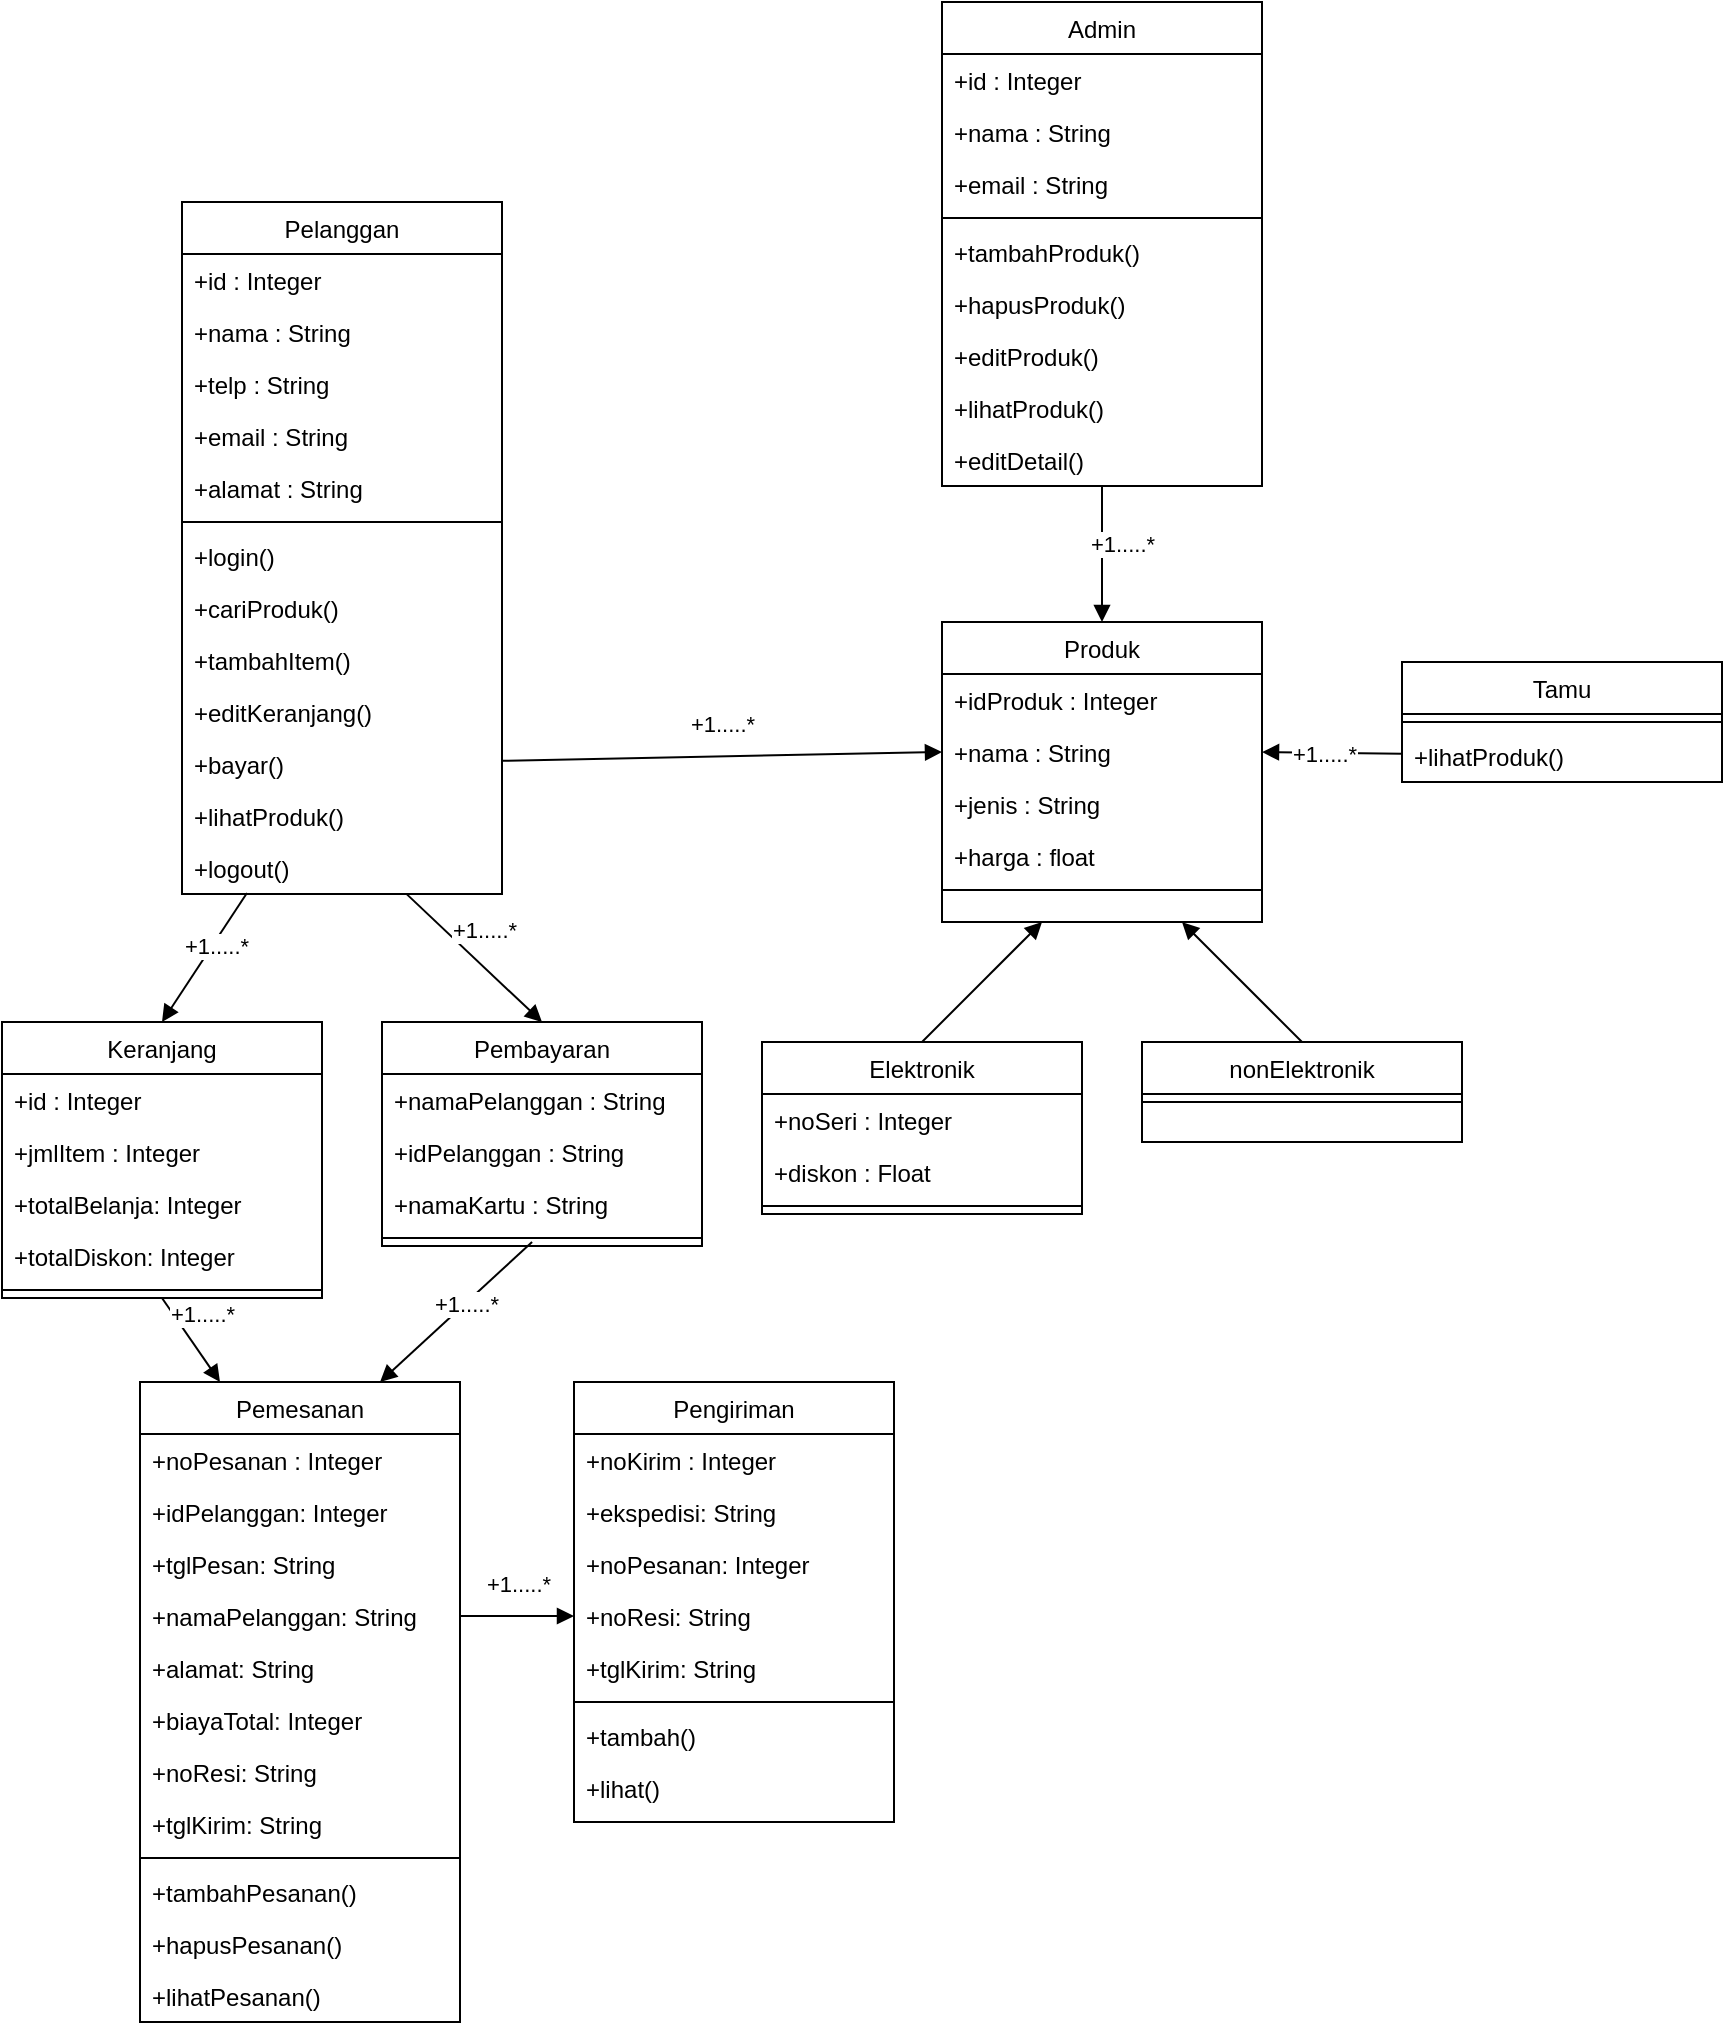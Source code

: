 <mxfile version="16.6.3" type="device"><diagram id="C5RBs43oDa-KdzZeNtuy" name="Page-1"><mxGraphModel dx="1705" dy="800" grid="1" gridSize="10" guides="1" tooltips="1" connect="1" arrows="1" fold="1" page="1" pageScale="1" pageWidth="827" pageHeight="1169" math="0" shadow="0"><root><mxCell id="WIyWlLk6GJQsqaUBKTNV-0"/><mxCell id="WIyWlLk6GJQsqaUBKTNV-1" parent="WIyWlLk6GJQsqaUBKTNV-0"/><mxCell id="zkfFHV4jXpPFQw0GAbJ--17" value="Admin" style="swimlane;fontStyle=0;align=center;verticalAlign=top;childLayout=stackLayout;horizontal=1;startSize=26;horizontalStack=0;resizeParent=1;resizeLast=0;collapsible=1;marginBottom=0;rounded=0;shadow=0;strokeWidth=1;" parent="WIyWlLk6GJQsqaUBKTNV-1" vertex="1"><mxGeometry x="851" y="110" width="160" height="242" as="geometry"><mxRectangle x="550" y="140" width="160" height="26" as="alternateBounds"/></mxGeometry></mxCell><mxCell id="zkfFHV4jXpPFQw0GAbJ--18" value="+id : Integer" style="text;align=left;verticalAlign=top;spacingLeft=4;spacingRight=4;overflow=hidden;rotatable=0;points=[[0,0.5],[1,0.5]];portConstraint=eastwest;" parent="zkfFHV4jXpPFQw0GAbJ--17" vertex="1"><mxGeometry y="26" width="160" height="26" as="geometry"/></mxCell><mxCell id="zkfFHV4jXpPFQw0GAbJ--19" value="+nama : String" style="text;align=left;verticalAlign=top;spacingLeft=4;spacingRight=4;overflow=hidden;rotatable=0;points=[[0,0.5],[1,0.5]];portConstraint=eastwest;rounded=0;shadow=0;html=0;" parent="zkfFHV4jXpPFQw0GAbJ--17" vertex="1"><mxGeometry y="52" width="160" height="26" as="geometry"/></mxCell><mxCell id="zkfFHV4jXpPFQw0GAbJ--20" value="+email : String" style="text;align=left;verticalAlign=top;spacingLeft=4;spacingRight=4;overflow=hidden;rotatable=0;points=[[0,0.5],[1,0.5]];portConstraint=eastwest;rounded=0;shadow=0;html=0;" parent="zkfFHV4jXpPFQw0GAbJ--17" vertex="1"><mxGeometry y="78" width="160" height="26" as="geometry"/></mxCell><mxCell id="zkfFHV4jXpPFQw0GAbJ--23" value="" style="line;html=1;strokeWidth=1;align=left;verticalAlign=middle;spacingTop=-1;spacingLeft=3;spacingRight=3;rotatable=0;labelPosition=right;points=[];portConstraint=eastwest;" parent="zkfFHV4jXpPFQw0GAbJ--17" vertex="1"><mxGeometry y="104" width="160" height="8" as="geometry"/></mxCell><mxCell id="zkfFHV4jXpPFQw0GAbJ--24" value="+tambahProduk()" style="text;align=left;verticalAlign=top;spacingLeft=4;spacingRight=4;overflow=hidden;rotatable=0;points=[[0,0.5],[1,0.5]];portConstraint=eastwest;" parent="zkfFHV4jXpPFQw0GAbJ--17" vertex="1"><mxGeometry y="112" width="160" height="26" as="geometry"/></mxCell><mxCell id="zkfFHV4jXpPFQw0GAbJ--25" value="+hapusProduk()" style="text;align=left;verticalAlign=top;spacingLeft=4;spacingRight=4;overflow=hidden;rotatable=0;points=[[0,0.5],[1,0.5]];portConstraint=eastwest;" parent="zkfFHV4jXpPFQw0GAbJ--17" vertex="1"><mxGeometry y="138" width="160" height="26" as="geometry"/></mxCell><mxCell id="An3S927dHk3KWFLgU5kM-1" value="+editProduk()" style="text;align=left;verticalAlign=top;spacingLeft=4;spacingRight=4;overflow=hidden;rotatable=0;points=[[0,0.5],[1,0.5]];portConstraint=eastwest;" vertex="1" parent="zkfFHV4jXpPFQw0GAbJ--17"><mxGeometry y="164" width="160" height="26" as="geometry"/></mxCell><mxCell id="An3S927dHk3KWFLgU5kM-2" value="+lihatProduk()" style="text;align=left;verticalAlign=top;spacingLeft=4;spacingRight=4;overflow=hidden;rotatable=0;points=[[0,0.5],[1,0.5]];portConstraint=eastwest;" vertex="1" parent="zkfFHV4jXpPFQw0GAbJ--17"><mxGeometry y="190" width="160" height="26" as="geometry"/></mxCell><mxCell id="An3S927dHk3KWFLgU5kM-3" value="+editDetail()" style="text;align=left;verticalAlign=top;spacingLeft=4;spacingRight=4;overflow=hidden;rotatable=0;points=[[0,0.5],[1,0.5]];portConstraint=eastwest;" vertex="1" parent="zkfFHV4jXpPFQw0GAbJ--17"><mxGeometry y="216" width="160" height="26" as="geometry"/></mxCell><mxCell id="An3S927dHk3KWFLgU5kM-4" value="Pelanggan" style="swimlane;fontStyle=0;align=center;verticalAlign=top;childLayout=stackLayout;horizontal=1;startSize=26;horizontalStack=0;resizeParent=1;resizeLast=0;collapsible=1;marginBottom=0;rounded=0;shadow=0;strokeWidth=1;" vertex="1" parent="WIyWlLk6GJQsqaUBKTNV-1"><mxGeometry x="471" y="210" width="160" height="346" as="geometry"><mxRectangle x="550" y="140" width="160" height="26" as="alternateBounds"/></mxGeometry></mxCell><mxCell id="An3S927dHk3KWFLgU5kM-5" value="+id : Integer" style="text;align=left;verticalAlign=top;spacingLeft=4;spacingRight=4;overflow=hidden;rotatable=0;points=[[0,0.5],[1,0.5]];portConstraint=eastwest;" vertex="1" parent="An3S927dHk3KWFLgU5kM-4"><mxGeometry y="26" width="160" height="26" as="geometry"/></mxCell><mxCell id="An3S927dHk3KWFLgU5kM-6" value="+nama : String" style="text;align=left;verticalAlign=top;spacingLeft=4;spacingRight=4;overflow=hidden;rotatable=0;points=[[0,0.5],[1,0.5]];portConstraint=eastwest;rounded=0;shadow=0;html=0;" vertex="1" parent="An3S927dHk3KWFLgU5kM-4"><mxGeometry y="52" width="160" height="26" as="geometry"/></mxCell><mxCell id="An3S927dHk3KWFLgU5kM-15" value="+telp : String" style="text;align=left;verticalAlign=top;spacingLeft=4;spacingRight=4;overflow=hidden;rotatable=0;points=[[0,0.5],[1,0.5]];portConstraint=eastwest;rounded=0;shadow=0;html=0;" vertex="1" parent="An3S927dHk3KWFLgU5kM-4"><mxGeometry y="78" width="160" height="26" as="geometry"/></mxCell><mxCell id="An3S927dHk3KWFLgU5kM-7" value="+email : String" style="text;align=left;verticalAlign=top;spacingLeft=4;spacingRight=4;overflow=hidden;rotatable=0;points=[[0,0.5],[1,0.5]];portConstraint=eastwest;rounded=0;shadow=0;html=0;" vertex="1" parent="An3S927dHk3KWFLgU5kM-4"><mxGeometry y="104" width="160" height="26" as="geometry"/></mxCell><mxCell id="An3S927dHk3KWFLgU5kM-14" value="+alamat : String" style="text;align=left;verticalAlign=top;spacingLeft=4;spacingRight=4;overflow=hidden;rotatable=0;points=[[0,0.5],[1,0.5]];portConstraint=eastwest;rounded=0;shadow=0;html=0;" vertex="1" parent="An3S927dHk3KWFLgU5kM-4"><mxGeometry y="130" width="160" height="26" as="geometry"/></mxCell><mxCell id="An3S927dHk3KWFLgU5kM-8" value="" style="line;html=1;strokeWidth=1;align=left;verticalAlign=middle;spacingTop=-1;spacingLeft=3;spacingRight=3;rotatable=0;labelPosition=right;points=[];portConstraint=eastwest;" vertex="1" parent="An3S927dHk3KWFLgU5kM-4"><mxGeometry y="156" width="160" height="8" as="geometry"/></mxCell><mxCell id="An3S927dHk3KWFLgU5kM-9" value="+login()" style="text;align=left;verticalAlign=top;spacingLeft=4;spacingRight=4;overflow=hidden;rotatable=0;points=[[0,0.5],[1,0.5]];portConstraint=eastwest;" vertex="1" parent="An3S927dHk3KWFLgU5kM-4"><mxGeometry y="164" width="160" height="26" as="geometry"/></mxCell><mxCell id="An3S927dHk3KWFLgU5kM-10" value="+cariProduk()" style="text;align=left;verticalAlign=top;spacingLeft=4;spacingRight=4;overflow=hidden;rotatable=0;points=[[0,0.5],[1,0.5]];portConstraint=eastwest;" vertex="1" parent="An3S927dHk3KWFLgU5kM-4"><mxGeometry y="190" width="160" height="26" as="geometry"/></mxCell><mxCell id="An3S927dHk3KWFLgU5kM-11" value="+tambahItem()" style="text;align=left;verticalAlign=top;spacingLeft=4;spacingRight=4;overflow=hidden;rotatable=0;points=[[0,0.5],[1,0.5]];portConstraint=eastwest;" vertex="1" parent="An3S927dHk3KWFLgU5kM-4"><mxGeometry y="216" width="160" height="26" as="geometry"/></mxCell><mxCell id="An3S927dHk3KWFLgU5kM-12" value="+editKeranjang()" style="text;align=left;verticalAlign=top;spacingLeft=4;spacingRight=4;overflow=hidden;rotatable=0;points=[[0,0.5],[1,0.5]];portConstraint=eastwest;" vertex="1" parent="An3S927dHk3KWFLgU5kM-4"><mxGeometry y="242" width="160" height="26" as="geometry"/></mxCell><mxCell id="An3S927dHk3KWFLgU5kM-13" value="+bayar()" style="text;align=left;verticalAlign=top;spacingLeft=4;spacingRight=4;overflow=hidden;rotatable=0;points=[[0,0.5],[1,0.5]];portConstraint=eastwest;" vertex="1" parent="An3S927dHk3KWFLgU5kM-4"><mxGeometry y="268" width="160" height="26" as="geometry"/></mxCell><mxCell id="An3S927dHk3KWFLgU5kM-16" value="+lihatProduk()" style="text;align=left;verticalAlign=top;spacingLeft=4;spacingRight=4;overflow=hidden;rotatable=0;points=[[0,0.5],[1,0.5]];portConstraint=eastwest;" vertex="1" parent="An3S927dHk3KWFLgU5kM-4"><mxGeometry y="294" width="160" height="26" as="geometry"/></mxCell><mxCell id="An3S927dHk3KWFLgU5kM-17" value="+logout()" style="text;align=left;verticalAlign=top;spacingLeft=4;spacingRight=4;overflow=hidden;rotatable=0;points=[[0,0.5],[1,0.5]];portConstraint=eastwest;" vertex="1" parent="An3S927dHk3KWFLgU5kM-4"><mxGeometry y="320" width="160" height="26" as="geometry"/></mxCell><mxCell id="An3S927dHk3KWFLgU5kM-18" value="Produk" style="swimlane;fontStyle=0;align=center;verticalAlign=top;childLayout=stackLayout;horizontal=1;startSize=26;horizontalStack=0;resizeParent=1;resizeLast=0;collapsible=1;marginBottom=0;rounded=0;shadow=0;strokeWidth=1;" vertex="1" parent="WIyWlLk6GJQsqaUBKTNV-1"><mxGeometry x="851" y="420" width="160" height="150" as="geometry"><mxRectangle x="550" y="140" width="160" height="26" as="alternateBounds"/></mxGeometry></mxCell><mxCell id="An3S927dHk3KWFLgU5kM-19" value="+idProduk : Integer" style="text;align=left;verticalAlign=top;spacingLeft=4;spacingRight=4;overflow=hidden;rotatable=0;points=[[0,0.5],[1,0.5]];portConstraint=eastwest;" vertex="1" parent="An3S927dHk3KWFLgU5kM-18"><mxGeometry y="26" width="160" height="26" as="geometry"/></mxCell><mxCell id="An3S927dHk3KWFLgU5kM-20" value="+nama : String" style="text;align=left;verticalAlign=top;spacingLeft=4;spacingRight=4;overflow=hidden;rotatable=0;points=[[0,0.5],[1,0.5]];portConstraint=eastwest;rounded=0;shadow=0;html=0;" vertex="1" parent="An3S927dHk3KWFLgU5kM-18"><mxGeometry y="52" width="160" height="26" as="geometry"/></mxCell><mxCell id="An3S927dHk3KWFLgU5kM-21" value="+jenis : String" style="text;align=left;verticalAlign=top;spacingLeft=4;spacingRight=4;overflow=hidden;rotatable=0;points=[[0,0.5],[1,0.5]];portConstraint=eastwest;rounded=0;shadow=0;html=0;" vertex="1" parent="An3S927dHk3KWFLgU5kM-18"><mxGeometry y="78" width="160" height="26" as="geometry"/></mxCell><mxCell id="An3S927dHk3KWFLgU5kM-29" value="+harga : float" style="text;align=left;verticalAlign=top;spacingLeft=4;spacingRight=4;overflow=hidden;rotatable=0;points=[[0,0.5],[1,0.5]];portConstraint=eastwest;rounded=0;shadow=0;html=0;" vertex="1" parent="An3S927dHk3KWFLgU5kM-18"><mxGeometry y="104" width="160" height="26" as="geometry"/></mxCell><mxCell id="An3S927dHk3KWFLgU5kM-22" value="" style="line;html=1;strokeWidth=1;align=left;verticalAlign=middle;spacingTop=-1;spacingLeft=3;spacingRight=3;rotatable=0;labelPosition=right;points=[];portConstraint=eastwest;" vertex="1" parent="An3S927dHk3KWFLgU5kM-18"><mxGeometry y="130" width="160" height="8" as="geometry"/></mxCell><mxCell id="An3S927dHk3KWFLgU5kM-31" value="+1.....*" style="html=1;verticalAlign=bottom;endArrow=block;rounded=0;entryX=0.5;entryY=0;entryDx=0;entryDy=0;" edge="1" parent="WIyWlLk6GJQsqaUBKTNV-1" source="An3S927dHk3KWFLgU5kM-3" target="An3S927dHk3KWFLgU5kM-18"><mxGeometry x="0.118" y="10" width="80" relative="1" as="geometry"><mxPoint x="851" y="430" as="sourcePoint"/><mxPoint x="931" y="430" as="targetPoint"/><mxPoint as="offset"/></mxGeometry></mxCell><mxCell id="An3S927dHk3KWFLgU5kM-32" value="+1.....*" style="html=1;verticalAlign=bottom;endArrow=block;rounded=0;entryX=0;entryY=0.5;entryDx=0;entryDy=0;" edge="1" parent="WIyWlLk6GJQsqaUBKTNV-1" source="An3S927dHk3KWFLgU5kM-13" target="An3S927dHk3KWFLgU5kM-20"><mxGeometry x="0.001" y="7" width="80" relative="1" as="geometry"><mxPoint x="941" y="362" as="sourcePoint"/><mxPoint x="941" y="430" as="targetPoint"/><mxPoint as="offset"/></mxGeometry></mxCell><mxCell id="An3S927dHk3KWFLgU5kM-33" value="Tamu" style="swimlane;fontStyle=0;align=center;verticalAlign=top;childLayout=stackLayout;horizontal=1;startSize=26;horizontalStack=0;resizeParent=1;resizeLast=0;collapsible=1;marginBottom=0;rounded=0;shadow=0;strokeWidth=1;" vertex="1" parent="WIyWlLk6GJQsqaUBKTNV-1"><mxGeometry x="1081" y="440" width="160" height="60" as="geometry"><mxRectangle x="550" y="140" width="160" height="26" as="alternateBounds"/></mxGeometry></mxCell><mxCell id="An3S927dHk3KWFLgU5kM-38" value="" style="line;html=1;strokeWidth=1;align=left;verticalAlign=middle;spacingTop=-1;spacingLeft=3;spacingRight=3;rotatable=0;labelPosition=right;points=[];portConstraint=eastwest;" vertex="1" parent="An3S927dHk3KWFLgU5kM-33"><mxGeometry y="26" width="160" height="8" as="geometry"/></mxCell><mxCell id="An3S927dHk3KWFLgU5kM-39" value="+lihatProduk()" style="text;align=left;verticalAlign=top;spacingLeft=4;spacingRight=4;overflow=hidden;rotatable=0;points=[[0,0.5],[1,0.5]];portConstraint=eastwest;" vertex="1" parent="An3S927dHk3KWFLgU5kM-33"><mxGeometry y="34" width="160" height="26" as="geometry"/></mxCell><mxCell id="An3S927dHk3KWFLgU5kM-40" value="+1.....*" style="html=1;verticalAlign=bottom;endArrow=block;rounded=0;entryX=1;entryY=0.5;entryDx=0;entryDy=0;" edge="1" parent="WIyWlLk6GJQsqaUBKTNV-1" source="An3S927dHk3KWFLgU5kM-39" target="An3S927dHk3KWFLgU5kM-20"><mxGeometry x="0.118" y="10" width="80" relative="1" as="geometry"><mxPoint x="941" y="362" as="sourcePoint"/><mxPoint x="941" y="430" as="targetPoint"/><mxPoint as="offset"/></mxGeometry></mxCell><mxCell id="An3S927dHk3KWFLgU5kM-41" value="nonElektronik" style="swimlane;fontStyle=0;align=center;verticalAlign=top;childLayout=stackLayout;horizontal=1;startSize=26;horizontalStack=0;resizeParent=1;resizeLast=0;collapsible=1;marginBottom=0;rounded=0;shadow=0;strokeWidth=1;" vertex="1" parent="WIyWlLk6GJQsqaUBKTNV-1"><mxGeometry x="951" y="630" width="160" height="50" as="geometry"><mxRectangle x="550" y="140" width="160" height="26" as="alternateBounds"/></mxGeometry></mxCell><mxCell id="An3S927dHk3KWFLgU5kM-42" value="" style="line;html=1;strokeWidth=1;align=left;verticalAlign=middle;spacingTop=-1;spacingLeft=3;spacingRight=3;rotatable=0;labelPosition=right;points=[];portConstraint=eastwest;" vertex="1" parent="An3S927dHk3KWFLgU5kM-41"><mxGeometry y="26" width="160" height="8" as="geometry"/></mxCell><mxCell id="An3S927dHk3KWFLgU5kM-44" value="" style="html=1;verticalAlign=bottom;endArrow=block;rounded=0;entryX=0.75;entryY=1;entryDx=0;entryDy=0;exitX=0.5;exitY=0;exitDx=0;exitDy=0;" edge="1" parent="WIyWlLk6GJQsqaUBKTNV-1" source="An3S927dHk3KWFLgU5kM-41" target="An3S927dHk3KWFLgU5kM-18"><mxGeometry x="0.333" width="80" relative="1" as="geometry"><mxPoint x="1091" y="495.933" as="sourcePoint"/><mxPoint x="1021" y="495" as="targetPoint"/><mxPoint as="offset"/></mxGeometry></mxCell><mxCell id="An3S927dHk3KWFLgU5kM-47" value="Elektronik" style="swimlane;fontStyle=0;align=center;verticalAlign=top;childLayout=stackLayout;horizontal=1;startSize=26;horizontalStack=0;resizeParent=1;resizeLast=0;collapsible=1;marginBottom=0;rounded=0;shadow=0;strokeWidth=1;" vertex="1" parent="WIyWlLk6GJQsqaUBKTNV-1"><mxGeometry x="761" y="630" width="160" height="86" as="geometry"><mxRectangle x="550" y="140" width="160" height="26" as="alternateBounds"/></mxGeometry></mxCell><mxCell id="An3S927dHk3KWFLgU5kM-49" value="+noSeri : Integer" style="text;align=left;verticalAlign=top;spacingLeft=4;spacingRight=4;overflow=hidden;rotatable=0;points=[[0,0.5],[1,0.5]];portConstraint=eastwest;" vertex="1" parent="An3S927dHk3KWFLgU5kM-47"><mxGeometry y="26" width="160" height="26" as="geometry"/></mxCell><mxCell id="An3S927dHk3KWFLgU5kM-50" value="+diskon : Float" style="text;align=left;verticalAlign=top;spacingLeft=4;spacingRight=4;overflow=hidden;rotatable=0;points=[[0,0.5],[1,0.5]];portConstraint=eastwest;" vertex="1" parent="An3S927dHk3KWFLgU5kM-47"><mxGeometry y="52" width="160" height="26" as="geometry"/></mxCell><mxCell id="An3S927dHk3KWFLgU5kM-48" value="" style="line;html=1;strokeWidth=1;align=left;verticalAlign=middle;spacingTop=-1;spacingLeft=3;spacingRight=3;rotatable=0;labelPosition=right;points=[];portConstraint=eastwest;" vertex="1" parent="An3S927dHk3KWFLgU5kM-47"><mxGeometry y="78" width="160" height="8" as="geometry"/></mxCell><mxCell id="An3S927dHk3KWFLgU5kM-51" value="" style="html=1;verticalAlign=bottom;endArrow=block;rounded=0;exitX=0.5;exitY=0;exitDx=0;exitDy=0;" edge="1" parent="WIyWlLk6GJQsqaUBKTNV-1" source="An3S927dHk3KWFLgU5kM-47"><mxGeometry x="0.333" width="80" relative="1" as="geometry"><mxPoint x="1041" y="640" as="sourcePoint"/><mxPoint x="901" y="570" as="targetPoint"/><mxPoint as="offset"/></mxGeometry></mxCell><mxCell id="An3S927dHk3KWFLgU5kM-52" value="Pembayaran" style="swimlane;fontStyle=0;align=center;verticalAlign=top;childLayout=stackLayout;horizontal=1;startSize=26;horizontalStack=0;resizeParent=1;resizeLast=0;collapsible=1;marginBottom=0;rounded=0;shadow=0;strokeWidth=1;" vertex="1" parent="WIyWlLk6GJQsqaUBKTNV-1"><mxGeometry x="571" y="620" width="160" height="112" as="geometry"><mxRectangle x="550" y="140" width="160" height="26" as="alternateBounds"/></mxGeometry></mxCell><mxCell id="An3S927dHk3KWFLgU5kM-53" value="+namaPelanggan : String" style="text;align=left;verticalAlign=top;spacingLeft=4;spacingRight=4;overflow=hidden;rotatable=0;points=[[0,0.5],[1,0.5]];portConstraint=eastwest;" vertex="1" parent="An3S927dHk3KWFLgU5kM-52"><mxGeometry y="26" width="160" height="26" as="geometry"/></mxCell><mxCell id="An3S927dHk3KWFLgU5kM-54" value="+idPelanggan : String" style="text;align=left;verticalAlign=top;spacingLeft=4;spacingRight=4;overflow=hidden;rotatable=0;points=[[0,0.5],[1,0.5]];portConstraint=eastwest;" vertex="1" parent="An3S927dHk3KWFLgU5kM-52"><mxGeometry y="52" width="160" height="26" as="geometry"/></mxCell><mxCell id="An3S927dHk3KWFLgU5kM-58" value="+namaKartu : String" style="text;align=left;verticalAlign=top;spacingLeft=4;spacingRight=4;overflow=hidden;rotatable=0;points=[[0,0.5],[1,0.5]];portConstraint=eastwest;" vertex="1" parent="An3S927dHk3KWFLgU5kM-52"><mxGeometry y="78" width="160" height="26" as="geometry"/></mxCell><mxCell id="An3S927dHk3KWFLgU5kM-55" value="" style="line;html=1;strokeWidth=1;align=left;verticalAlign=middle;spacingTop=-1;spacingLeft=3;spacingRight=3;rotatable=0;labelPosition=right;points=[];portConstraint=eastwest;" vertex="1" parent="An3S927dHk3KWFLgU5kM-52"><mxGeometry y="104" width="160" height="8" as="geometry"/></mxCell><mxCell id="An3S927dHk3KWFLgU5kM-59" value="Keranjang" style="swimlane;fontStyle=0;align=center;verticalAlign=top;childLayout=stackLayout;horizontal=1;startSize=26;horizontalStack=0;resizeParent=1;resizeLast=0;collapsible=1;marginBottom=0;rounded=0;shadow=0;strokeWidth=1;" vertex="1" parent="WIyWlLk6GJQsqaUBKTNV-1"><mxGeometry x="381" y="620" width="160" height="138" as="geometry"><mxRectangle x="550" y="140" width="160" height="26" as="alternateBounds"/></mxGeometry></mxCell><mxCell id="An3S927dHk3KWFLgU5kM-60" value="+id : Integer" style="text;align=left;verticalAlign=top;spacingLeft=4;spacingRight=4;overflow=hidden;rotatable=0;points=[[0,0.5],[1,0.5]];portConstraint=eastwest;" vertex="1" parent="An3S927dHk3KWFLgU5kM-59"><mxGeometry y="26" width="160" height="26" as="geometry"/></mxCell><mxCell id="An3S927dHk3KWFLgU5kM-61" value="+jmlItem : Integer" style="text;align=left;verticalAlign=top;spacingLeft=4;spacingRight=4;overflow=hidden;rotatable=0;points=[[0,0.5],[1,0.5]];portConstraint=eastwest;" vertex="1" parent="An3S927dHk3KWFLgU5kM-59"><mxGeometry y="52" width="160" height="26" as="geometry"/></mxCell><mxCell id="An3S927dHk3KWFLgU5kM-62" value="+totalBelanja: Integer" style="text;align=left;verticalAlign=top;spacingLeft=4;spacingRight=4;overflow=hidden;rotatable=0;points=[[0,0.5],[1,0.5]];portConstraint=eastwest;" vertex="1" parent="An3S927dHk3KWFLgU5kM-59"><mxGeometry y="78" width="160" height="26" as="geometry"/></mxCell><mxCell id="An3S927dHk3KWFLgU5kM-64" value="+totalDiskon: Integer" style="text;align=left;verticalAlign=top;spacingLeft=4;spacingRight=4;overflow=hidden;rotatable=0;points=[[0,0.5],[1,0.5]];portConstraint=eastwest;" vertex="1" parent="An3S927dHk3KWFLgU5kM-59"><mxGeometry y="104" width="160" height="26" as="geometry"/></mxCell><mxCell id="An3S927dHk3KWFLgU5kM-63" value="" style="line;html=1;strokeWidth=1;align=left;verticalAlign=middle;spacingTop=-1;spacingLeft=3;spacingRight=3;rotatable=0;labelPosition=right;points=[];portConstraint=eastwest;" vertex="1" parent="An3S927dHk3KWFLgU5kM-59"><mxGeometry y="130" width="160" height="8" as="geometry"/></mxCell><mxCell id="An3S927dHk3KWFLgU5kM-65" value="+1.....*" style="html=1;verticalAlign=bottom;endArrow=block;rounded=0;entryX=0.5;entryY=0;entryDx=0;entryDy=0;exitX=0.703;exitY=1.007;exitDx=0;exitDy=0;exitPerimeter=0;" edge="1" parent="WIyWlLk6GJQsqaUBKTNV-1" source="An3S927dHk3KWFLgU5kM-17" target="An3S927dHk3KWFLgU5kM-52"><mxGeometry x="0.001" y="7" width="80" relative="1" as="geometry"><mxPoint x="641" y="499.4" as="sourcePoint"/><mxPoint x="861" y="495" as="targetPoint"/><mxPoint as="offset"/></mxGeometry></mxCell><mxCell id="An3S927dHk3KWFLgU5kM-66" value="+1.....*" style="html=1;verticalAlign=bottom;endArrow=block;rounded=0;entryX=0.5;entryY=0;entryDx=0;entryDy=0;exitX=0.203;exitY=0.98;exitDx=0;exitDy=0;exitPerimeter=0;" edge="1" parent="WIyWlLk6GJQsqaUBKTNV-1" source="An3S927dHk3KWFLgU5kM-17" target="An3S927dHk3KWFLgU5kM-59"><mxGeometry x="0.001" y="7" width="80" relative="1" as="geometry"><mxPoint x="593.48" y="566.182" as="sourcePoint"/><mxPoint x="661" y="630" as="targetPoint"/><mxPoint as="offset"/></mxGeometry></mxCell><mxCell id="An3S927dHk3KWFLgU5kM-68" value="Pemesanan" style="swimlane;fontStyle=0;align=center;verticalAlign=top;childLayout=stackLayout;horizontal=1;startSize=26;horizontalStack=0;resizeParent=1;resizeLast=0;collapsible=1;marginBottom=0;rounded=0;shadow=0;strokeWidth=1;" vertex="1" parent="WIyWlLk6GJQsqaUBKTNV-1"><mxGeometry x="450" y="800" width="160" height="320" as="geometry"><mxRectangle x="550" y="140" width="160" height="26" as="alternateBounds"/></mxGeometry></mxCell><mxCell id="An3S927dHk3KWFLgU5kM-69" value="+noPesanan : Integer" style="text;align=left;verticalAlign=top;spacingLeft=4;spacingRight=4;overflow=hidden;rotatable=0;points=[[0,0.5],[1,0.5]];portConstraint=eastwest;" vertex="1" parent="An3S927dHk3KWFLgU5kM-68"><mxGeometry y="26" width="160" height="26" as="geometry"/></mxCell><mxCell id="An3S927dHk3KWFLgU5kM-70" value="+idPelanggan: Integer" style="text;align=left;verticalAlign=top;spacingLeft=4;spacingRight=4;overflow=hidden;rotatable=0;points=[[0,0.5],[1,0.5]];portConstraint=eastwest;" vertex="1" parent="An3S927dHk3KWFLgU5kM-68"><mxGeometry y="52" width="160" height="26" as="geometry"/></mxCell><mxCell id="An3S927dHk3KWFLgU5kM-71" value="+tglPesan: String" style="text;align=left;verticalAlign=top;spacingLeft=4;spacingRight=4;overflow=hidden;rotatable=0;points=[[0,0.5],[1,0.5]];portConstraint=eastwest;" vertex="1" parent="An3S927dHk3KWFLgU5kM-68"><mxGeometry y="78" width="160" height="26" as="geometry"/></mxCell><mxCell id="An3S927dHk3KWFLgU5kM-74" value="+namaPelanggan: String" style="text;align=left;verticalAlign=top;spacingLeft=4;spacingRight=4;overflow=hidden;rotatable=0;points=[[0,0.5],[1,0.5]];portConstraint=eastwest;" vertex="1" parent="An3S927dHk3KWFLgU5kM-68"><mxGeometry y="104" width="160" height="26" as="geometry"/></mxCell><mxCell id="An3S927dHk3KWFLgU5kM-75" value="+alamat: String" style="text;align=left;verticalAlign=top;spacingLeft=4;spacingRight=4;overflow=hidden;rotatable=0;points=[[0,0.5],[1,0.5]];portConstraint=eastwest;" vertex="1" parent="An3S927dHk3KWFLgU5kM-68"><mxGeometry y="130" width="160" height="26" as="geometry"/></mxCell><mxCell id="An3S927dHk3KWFLgU5kM-76" value="+biayaTotal: Integer" style="text;align=left;verticalAlign=top;spacingLeft=4;spacingRight=4;overflow=hidden;rotatable=0;points=[[0,0.5],[1,0.5]];portConstraint=eastwest;" vertex="1" parent="An3S927dHk3KWFLgU5kM-68"><mxGeometry y="156" width="160" height="26" as="geometry"/></mxCell><mxCell id="An3S927dHk3KWFLgU5kM-77" value="+noResi: String" style="text;align=left;verticalAlign=top;spacingLeft=4;spacingRight=4;overflow=hidden;rotatable=0;points=[[0,0.5],[1,0.5]];portConstraint=eastwest;" vertex="1" parent="An3S927dHk3KWFLgU5kM-68"><mxGeometry y="182" width="160" height="26" as="geometry"/></mxCell><mxCell id="An3S927dHk3KWFLgU5kM-72" value="+tglKirim: String" style="text;align=left;verticalAlign=top;spacingLeft=4;spacingRight=4;overflow=hidden;rotatable=0;points=[[0,0.5],[1,0.5]];portConstraint=eastwest;" vertex="1" parent="An3S927dHk3KWFLgU5kM-68"><mxGeometry y="208" width="160" height="26" as="geometry"/></mxCell><mxCell id="An3S927dHk3KWFLgU5kM-73" value="" style="line;html=1;strokeWidth=1;align=left;verticalAlign=middle;spacingTop=-1;spacingLeft=3;spacingRight=3;rotatable=0;labelPosition=right;points=[];portConstraint=eastwest;" vertex="1" parent="An3S927dHk3KWFLgU5kM-68"><mxGeometry y="234" width="160" height="8" as="geometry"/></mxCell><mxCell id="An3S927dHk3KWFLgU5kM-78" value="+tambahPesanan()" style="text;align=left;verticalAlign=top;spacingLeft=4;spacingRight=4;overflow=hidden;rotatable=0;points=[[0,0.5],[1,0.5]];portConstraint=eastwest;" vertex="1" parent="An3S927dHk3KWFLgU5kM-68"><mxGeometry y="242" width="160" height="26" as="geometry"/></mxCell><mxCell id="An3S927dHk3KWFLgU5kM-79" value="+hapusPesanan()" style="text;align=left;verticalAlign=top;spacingLeft=4;spacingRight=4;overflow=hidden;rotatable=0;points=[[0,0.5],[1,0.5]];portConstraint=eastwest;" vertex="1" parent="An3S927dHk3KWFLgU5kM-68"><mxGeometry y="268" width="160" height="26" as="geometry"/></mxCell><mxCell id="An3S927dHk3KWFLgU5kM-92" value="+lihatPesanan()" style="text;align=left;verticalAlign=top;spacingLeft=4;spacingRight=4;overflow=hidden;rotatable=0;points=[[0,0.5],[1,0.5]];portConstraint=eastwest;" vertex="1" parent="An3S927dHk3KWFLgU5kM-68"><mxGeometry y="294" width="160" height="26" as="geometry"/></mxCell><mxCell id="An3S927dHk3KWFLgU5kM-93" value="Pengiriman" style="swimlane;fontStyle=0;align=center;verticalAlign=top;childLayout=stackLayout;horizontal=1;startSize=26;horizontalStack=0;resizeParent=1;resizeLast=0;collapsible=1;marginBottom=0;rounded=0;shadow=0;strokeWidth=1;" vertex="1" parent="WIyWlLk6GJQsqaUBKTNV-1"><mxGeometry x="667" y="800" width="160" height="220" as="geometry"><mxRectangle x="550" y="140" width="160" height="26" as="alternateBounds"/></mxGeometry></mxCell><mxCell id="An3S927dHk3KWFLgU5kM-94" value="+noKirim : Integer" style="text;align=left;verticalAlign=top;spacingLeft=4;spacingRight=4;overflow=hidden;rotatable=0;points=[[0,0.5],[1,0.5]];portConstraint=eastwest;" vertex="1" parent="An3S927dHk3KWFLgU5kM-93"><mxGeometry y="26" width="160" height="26" as="geometry"/></mxCell><mxCell id="An3S927dHk3KWFLgU5kM-95" value="+ekspedisi: String" style="text;align=left;verticalAlign=top;spacingLeft=4;spacingRight=4;overflow=hidden;rotatable=0;points=[[0,0.5],[1,0.5]];portConstraint=eastwest;" vertex="1" parent="An3S927dHk3KWFLgU5kM-93"><mxGeometry y="52" width="160" height="26" as="geometry"/></mxCell><mxCell id="An3S927dHk3KWFLgU5kM-96" value="+noPesanan: Integer" style="text;align=left;verticalAlign=top;spacingLeft=4;spacingRight=4;overflow=hidden;rotatable=0;points=[[0,0.5],[1,0.5]];portConstraint=eastwest;" vertex="1" parent="An3S927dHk3KWFLgU5kM-93"><mxGeometry y="78" width="160" height="26" as="geometry"/></mxCell><mxCell id="An3S927dHk3KWFLgU5kM-107" value="+noResi: String" style="text;align=left;verticalAlign=top;spacingLeft=4;spacingRight=4;overflow=hidden;rotatable=0;points=[[0,0.5],[1,0.5]];portConstraint=eastwest;" vertex="1" parent="An3S927dHk3KWFLgU5kM-93"><mxGeometry y="104" width="160" height="26" as="geometry"/></mxCell><mxCell id="An3S927dHk3KWFLgU5kM-101" value="+tglKirim: String" style="text;align=left;verticalAlign=top;spacingLeft=4;spacingRight=4;overflow=hidden;rotatable=0;points=[[0,0.5],[1,0.5]];portConstraint=eastwest;" vertex="1" parent="An3S927dHk3KWFLgU5kM-93"><mxGeometry y="130" width="160" height="26" as="geometry"/></mxCell><mxCell id="An3S927dHk3KWFLgU5kM-102" value="" style="line;html=1;strokeWidth=1;align=left;verticalAlign=middle;spacingTop=-1;spacingLeft=3;spacingRight=3;rotatable=0;labelPosition=right;points=[];portConstraint=eastwest;" vertex="1" parent="An3S927dHk3KWFLgU5kM-93"><mxGeometry y="156" width="160" height="8" as="geometry"/></mxCell><mxCell id="An3S927dHk3KWFLgU5kM-103" value="+tambah()" style="text;align=left;verticalAlign=top;spacingLeft=4;spacingRight=4;overflow=hidden;rotatable=0;points=[[0,0.5],[1,0.5]];portConstraint=eastwest;" vertex="1" parent="An3S927dHk3KWFLgU5kM-93"><mxGeometry y="164" width="160" height="26" as="geometry"/></mxCell><mxCell id="An3S927dHk3KWFLgU5kM-105" value="+lihat()" style="text;align=left;verticalAlign=top;spacingLeft=4;spacingRight=4;overflow=hidden;rotatable=0;points=[[0,0.5],[1,0.5]];portConstraint=eastwest;" vertex="1" parent="An3S927dHk3KWFLgU5kM-93"><mxGeometry y="190" width="160" height="26" as="geometry"/></mxCell><mxCell id="An3S927dHk3KWFLgU5kM-108" value="+1.....*" style="html=1;verticalAlign=bottom;endArrow=block;rounded=0;exitX=0.469;exitY=0.75;exitDx=0;exitDy=0;exitPerimeter=0;entryX=0.75;entryY=0;entryDx=0;entryDy=0;" edge="1" parent="WIyWlLk6GJQsqaUBKTNV-1" source="An3S927dHk3KWFLgU5kM-55" target="An3S927dHk3KWFLgU5kM-68"><mxGeometry x="0.001" y="7" width="80" relative="1" as="geometry"><mxPoint x="580" y="736.182" as="sourcePoint"/><mxPoint x="647.52" y="800" as="targetPoint"/><mxPoint as="offset"/></mxGeometry></mxCell><mxCell id="An3S927dHk3KWFLgU5kM-110" value="+1.....*" style="html=1;verticalAlign=bottom;endArrow=block;rounded=0;exitX=0.5;exitY=1;exitDx=0;exitDy=0;entryX=0.25;entryY=0;entryDx=0;entryDy=0;" edge="1" parent="WIyWlLk6GJQsqaUBKTNV-1" source="An3S927dHk3KWFLgU5kM-59" target="An3S927dHk3KWFLgU5kM-68"><mxGeometry x="0.001" y="7" width="80" relative="1" as="geometry"><mxPoint x="656.04" y="740" as="sourcePoint"/><mxPoint x="580" y="810" as="targetPoint"/><mxPoint as="offset"/></mxGeometry></mxCell><mxCell id="An3S927dHk3KWFLgU5kM-111" value="+1.....*" style="html=1;verticalAlign=bottom;endArrow=block;rounded=0;exitX=1;exitY=0.5;exitDx=0;exitDy=0;entryX=0;entryY=0.5;entryDx=0;entryDy=0;" edge="1" parent="WIyWlLk6GJQsqaUBKTNV-1" source="An3S927dHk3KWFLgU5kM-74" target="An3S927dHk3KWFLgU5kM-107"><mxGeometry x="0.001" y="7" width="80" relative="1" as="geometry"><mxPoint x="656.04" y="740" as="sourcePoint"/><mxPoint x="580" y="810" as="targetPoint"/><mxPoint as="offset"/></mxGeometry></mxCell></root></mxGraphModel></diagram></mxfile>